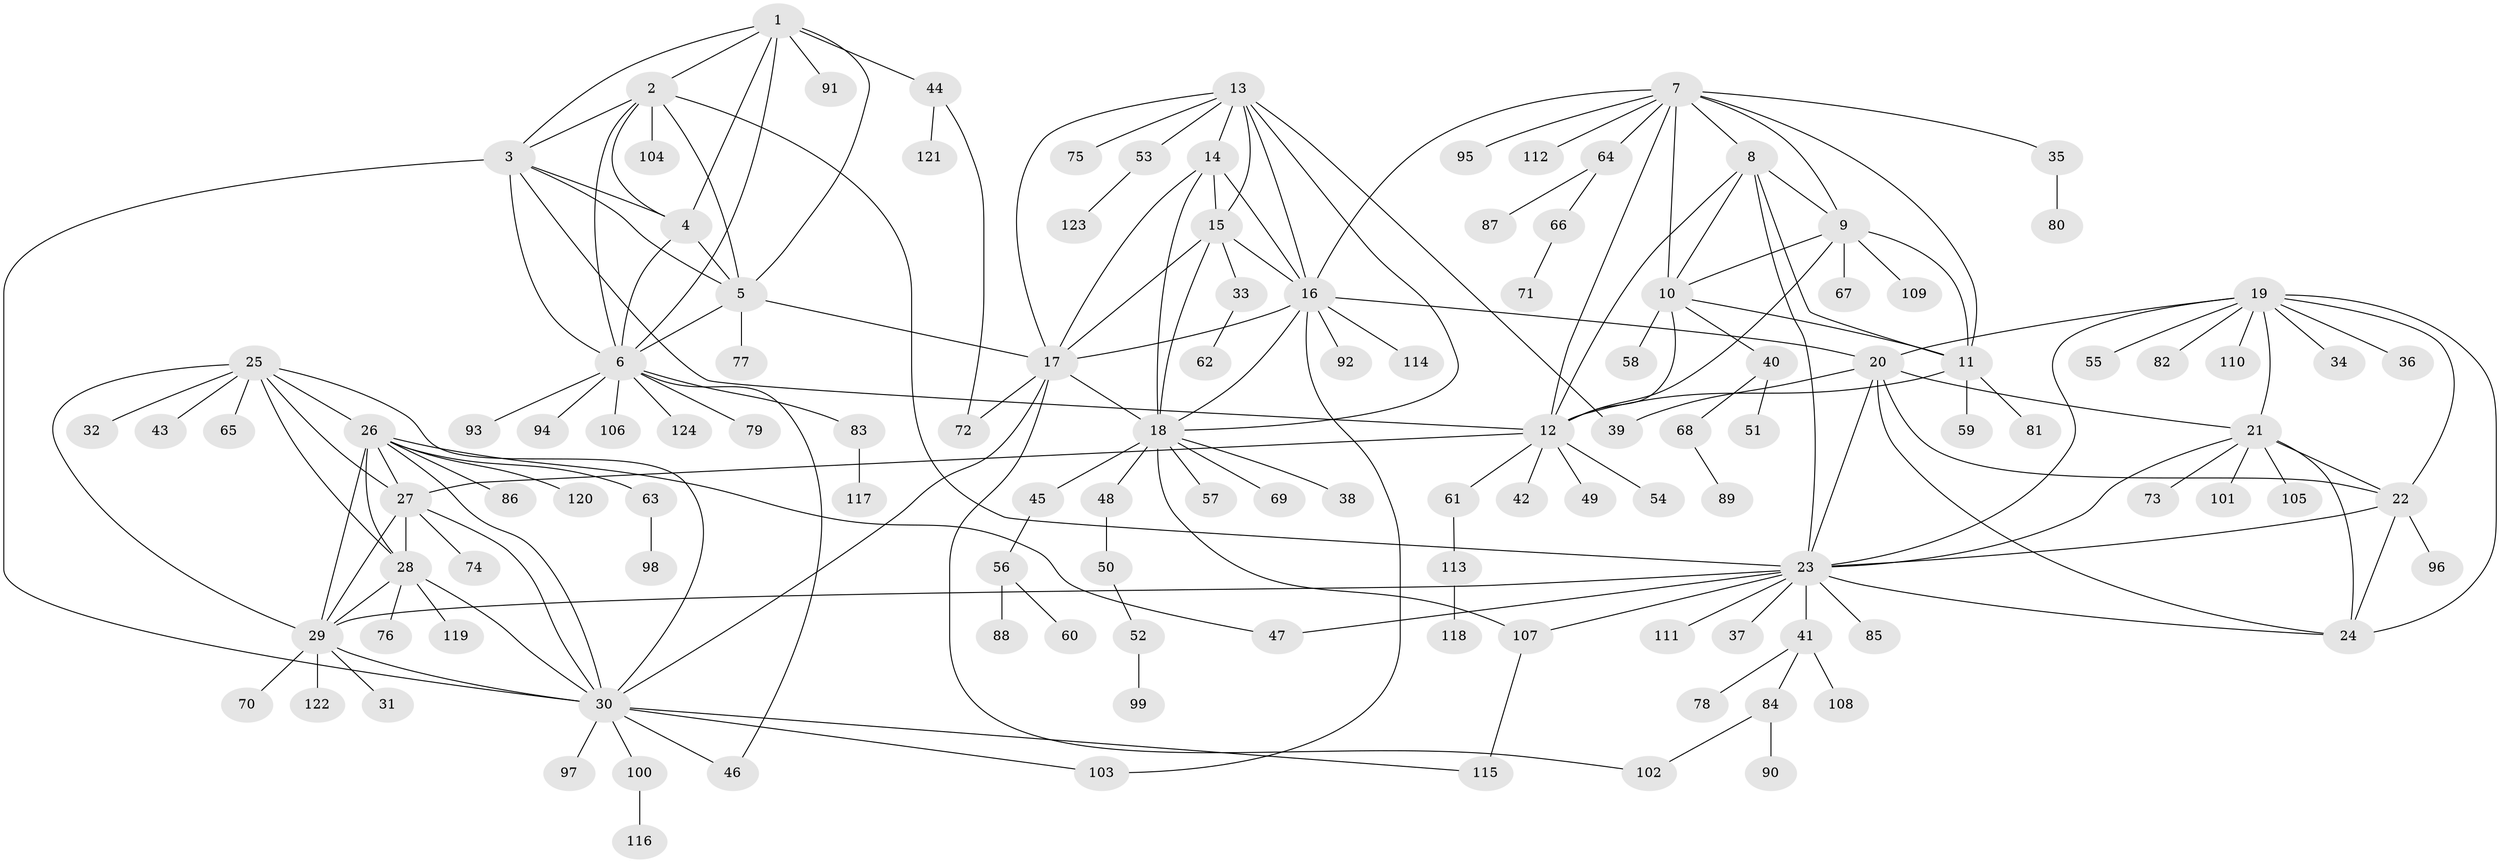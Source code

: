// coarse degree distribution, {6: 0.046511627906976744, 9: 0.023255813953488372, 5: 0.011627906976744186, 13: 0.023255813953488372, 3: 0.03488372093023256, 7: 0.011627906976744186, 16: 0.011627906976744186, 10: 0.011627906976744186, 12: 0.011627906976744186, 1: 0.7093023255813954, 2: 0.09302325581395349, 4: 0.011627906976744186}
// Generated by graph-tools (version 1.1) at 2025/58/03/04/25 21:58:52]
// undirected, 124 vertices, 187 edges
graph export_dot {
graph [start="1"]
  node [color=gray90,style=filled];
  1;
  2;
  3;
  4;
  5;
  6;
  7;
  8;
  9;
  10;
  11;
  12;
  13;
  14;
  15;
  16;
  17;
  18;
  19;
  20;
  21;
  22;
  23;
  24;
  25;
  26;
  27;
  28;
  29;
  30;
  31;
  32;
  33;
  34;
  35;
  36;
  37;
  38;
  39;
  40;
  41;
  42;
  43;
  44;
  45;
  46;
  47;
  48;
  49;
  50;
  51;
  52;
  53;
  54;
  55;
  56;
  57;
  58;
  59;
  60;
  61;
  62;
  63;
  64;
  65;
  66;
  67;
  68;
  69;
  70;
  71;
  72;
  73;
  74;
  75;
  76;
  77;
  78;
  79;
  80;
  81;
  82;
  83;
  84;
  85;
  86;
  87;
  88;
  89;
  90;
  91;
  92;
  93;
  94;
  95;
  96;
  97;
  98;
  99;
  100;
  101;
  102;
  103;
  104;
  105;
  106;
  107;
  108;
  109;
  110;
  111;
  112;
  113;
  114;
  115;
  116;
  117;
  118;
  119;
  120;
  121;
  122;
  123;
  124;
  1 -- 2;
  1 -- 3;
  1 -- 4;
  1 -- 5;
  1 -- 6;
  1 -- 44;
  1 -- 91;
  2 -- 3;
  2 -- 4;
  2 -- 5;
  2 -- 6;
  2 -- 23;
  2 -- 104;
  3 -- 4;
  3 -- 5;
  3 -- 6;
  3 -- 12;
  3 -- 30;
  4 -- 5;
  4 -- 6;
  5 -- 6;
  5 -- 17;
  5 -- 77;
  6 -- 46;
  6 -- 79;
  6 -- 83;
  6 -- 93;
  6 -- 94;
  6 -- 106;
  6 -- 124;
  7 -- 8;
  7 -- 9;
  7 -- 10;
  7 -- 11;
  7 -- 12;
  7 -- 16;
  7 -- 35;
  7 -- 64;
  7 -- 95;
  7 -- 112;
  8 -- 9;
  8 -- 10;
  8 -- 11;
  8 -- 12;
  8 -- 23;
  9 -- 10;
  9 -- 11;
  9 -- 12;
  9 -- 67;
  9 -- 109;
  10 -- 11;
  10 -- 12;
  10 -- 40;
  10 -- 58;
  11 -- 12;
  11 -- 59;
  11 -- 81;
  12 -- 27;
  12 -- 42;
  12 -- 49;
  12 -- 54;
  12 -- 61;
  13 -- 14;
  13 -- 15;
  13 -- 16;
  13 -- 17;
  13 -- 18;
  13 -- 39;
  13 -- 53;
  13 -- 75;
  14 -- 15;
  14 -- 16;
  14 -- 17;
  14 -- 18;
  15 -- 16;
  15 -- 17;
  15 -- 18;
  15 -- 33;
  16 -- 17;
  16 -- 18;
  16 -- 20;
  16 -- 92;
  16 -- 103;
  16 -- 114;
  17 -- 18;
  17 -- 30;
  17 -- 72;
  17 -- 102;
  18 -- 38;
  18 -- 45;
  18 -- 48;
  18 -- 57;
  18 -- 69;
  18 -- 107;
  19 -- 20;
  19 -- 21;
  19 -- 22;
  19 -- 23;
  19 -- 24;
  19 -- 34;
  19 -- 36;
  19 -- 55;
  19 -- 82;
  19 -- 110;
  20 -- 21;
  20 -- 22;
  20 -- 23;
  20 -- 24;
  20 -- 39;
  21 -- 22;
  21 -- 23;
  21 -- 24;
  21 -- 73;
  21 -- 101;
  21 -- 105;
  22 -- 23;
  22 -- 24;
  22 -- 96;
  23 -- 24;
  23 -- 29;
  23 -- 37;
  23 -- 41;
  23 -- 47;
  23 -- 85;
  23 -- 107;
  23 -- 111;
  25 -- 26;
  25 -- 27;
  25 -- 28;
  25 -- 29;
  25 -- 30;
  25 -- 32;
  25 -- 43;
  25 -- 65;
  26 -- 27;
  26 -- 28;
  26 -- 29;
  26 -- 30;
  26 -- 47;
  26 -- 63;
  26 -- 86;
  26 -- 120;
  27 -- 28;
  27 -- 29;
  27 -- 30;
  27 -- 74;
  28 -- 29;
  28 -- 30;
  28 -- 76;
  28 -- 119;
  29 -- 30;
  29 -- 31;
  29 -- 70;
  29 -- 122;
  30 -- 46;
  30 -- 97;
  30 -- 100;
  30 -- 103;
  30 -- 115;
  33 -- 62;
  35 -- 80;
  40 -- 51;
  40 -- 68;
  41 -- 78;
  41 -- 84;
  41 -- 108;
  44 -- 72;
  44 -- 121;
  45 -- 56;
  48 -- 50;
  50 -- 52;
  52 -- 99;
  53 -- 123;
  56 -- 60;
  56 -- 88;
  61 -- 113;
  63 -- 98;
  64 -- 66;
  64 -- 87;
  66 -- 71;
  68 -- 89;
  83 -- 117;
  84 -- 90;
  84 -- 102;
  100 -- 116;
  107 -- 115;
  113 -- 118;
}
